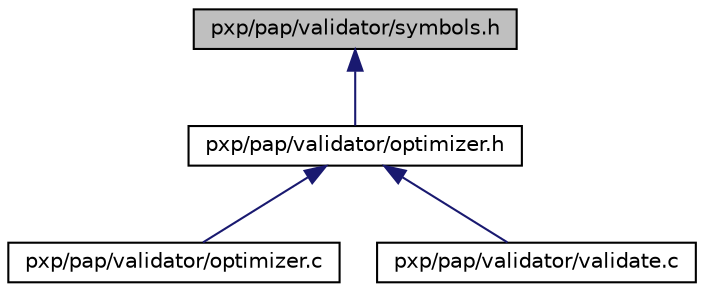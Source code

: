 digraph "pxp/pap/validator/symbols.h"
{
  edge [fontname="Helvetica",fontsize="10",labelfontname="Helvetica",labelfontsize="10"];
  node [fontname="Helvetica",fontsize="10",shape=record];
  Node2 [label="pxp/pap/validator/symbols.h",height=0.2,width=0.4,color="black", fillcolor="grey75", style="filled", fontcolor="black"];
  Node2 -> Node3 [dir="back",color="midnightblue",fontsize="10",style="solid",fontname="Helvetica"];
  Node3 [label="pxp/pap/validator/optimizer.h",height=0.2,width=0.4,color="black", fillcolor="white", style="filled",URL="$optimizer_8h.html"];
  Node3 -> Node4 [dir="back",color="midnightblue",fontsize="10",style="solid",fontname="Helvetica"];
  Node4 [label="pxp/pap/validator/optimizer.c",height=0.2,width=0.4,color="black", fillcolor="white", style="filled",URL="$optimizer_8c.html"];
  Node3 -> Node5 [dir="back",color="midnightblue",fontsize="10",style="solid",fontname="Helvetica"];
  Node5 [label="pxp/pap/validator/validate.c",height=0.2,width=0.4,color="black", fillcolor="white", style="filled",URL="$validate_8c.html"];
}

